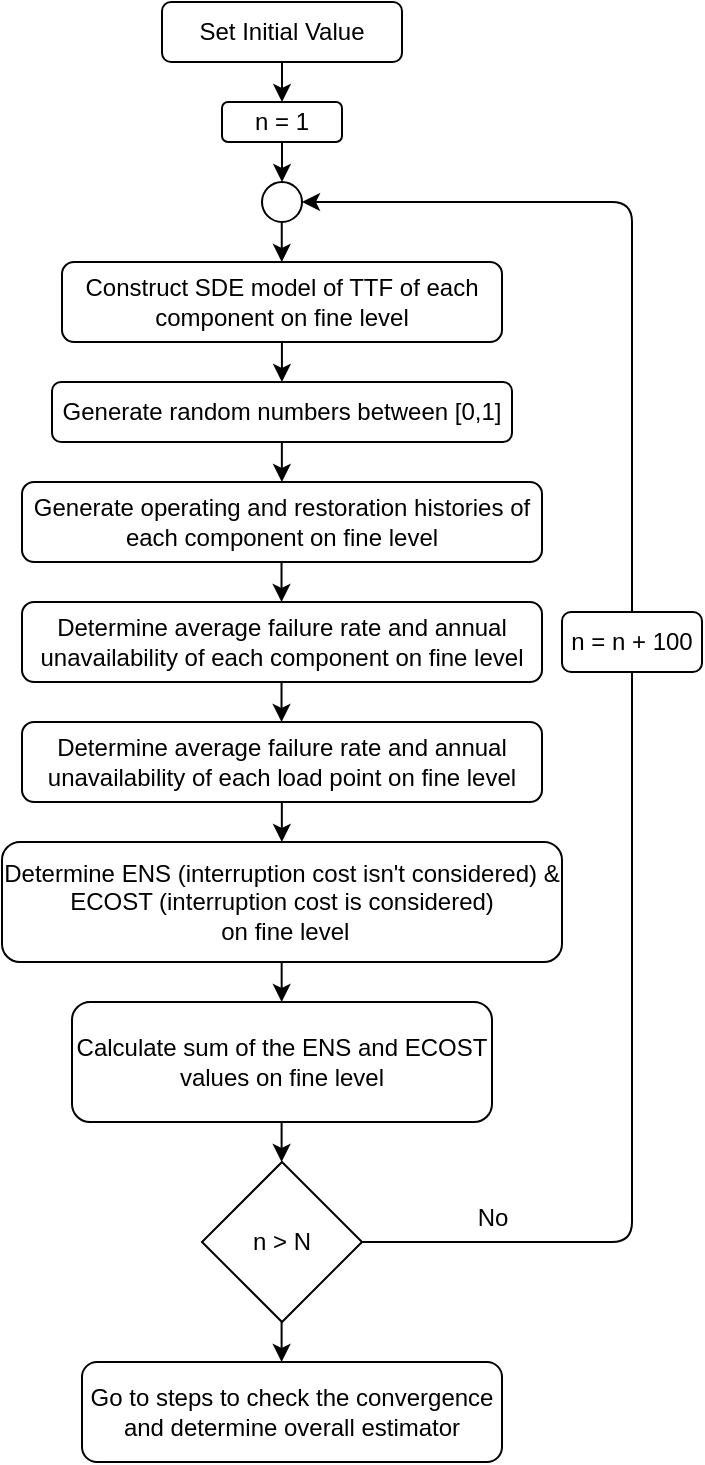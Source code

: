 <mxfile version="13.3.0" type="device"><diagram id="C5RBs43oDa-KdzZeNtuy" name="Page-1"><mxGraphModel dx="868" dy="1651" grid="1" gridSize="10" guides="1" tooltips="1" connect="1" arrows="1" fold="1" page="1" pageScale="1" pageWidth="827" pageHeight="1169" math="0" shadow="0"><root><mxCell id="WIyWlLk6GJQsqaUBKTNV-0"/><mxCell id="WIyWlLk6GJQsqaUBKTNV-1" parent="WIyWlLk6GJQsqaUBKTNV-0"/><mxCell id="WIyWlLk6GJQsqaUBKTNV-3" value="Set Initial Value" style="rounded=1;whiteSpace=wrap;html=1;fontSize=12;glass=0;strokeWidth=1;shadow=0;" parent="WIyWlLk6GJQsqaUBKTNV-1" vertex="1"><mxGeometry x="310" y="-920" width="120" height="30" as="geometry"/></mxCell><mxCell id="Z67B1LkC8v5g1Pz1lfXG-2" value="" style="endArrow=classic;html=1;exitX=0.5;exitY=1;exitDx=0;exitDy=0;" parent="WIyWlLk6GJQsqaUBKTNV-1" source="WIyWlLk6GJQsqaUBKTNV-3" edge="1"><mxGeometry width="50" height="50" relative="1" as="geometry"><mxPoint x="390" y="-700" as="sourcePoint"/><mxPoint x="370" y="-870" as="targetPoint"/></mxGeometry></mxCell><mxCell id="Z67B1LkC8v5g1Pz1lfXG-3" value="n = 1" style="rounded=1;whiteSpace=wrap;html=1;" parent="WIyWlLk6GJQsqaUBKTNV-1" vertex="1"><mxGeometry x="340" y="-870" width="60" height="20" as="geometry"/></mxCell><mxCell id="Z67B1LkC8v5g1Pz1lfXG-6" value="" style="endArrow=classic;html=1;exitX=0.5;exitY=1;exitDx=0;exitDy=0;" parent="WIyWlLk6GJQsqaUBKTNV-1" edge="1"><mxGeometry width="50" height="50" relative="1" as="geometry"><mxPoint x="370" y="-850" as="sourcePoint"/><mxPoint x="370" y="-830" as="targetPoint"/></mxGeometry></mxCell><mxCell id="Z67B1LkC8v5g1Pz1lfXG-7" value="&lt;div&gt;&lt;span&gt;Construct SDE model of TTF of each component on fine level&lt;/span&gt;&lt;/div&gt;" style="rounded=1;whiteSpace=wrap;html=1;align=center;" parent="WIyWlLk6GJQsqaUBKTNV-1" vertex="1"><mxGeometry x="260" y="-790" width="220" height="40" as="geometry"/></mxCell><mxCell id="Z67B1LkC8v5g1Pz1lfXG-8" value="" style="endArrow=classic;html=1;exitX=0.5;exitY=1;exitDx=0;exitDy=0;" parent="WIyWlLk6GJQsqaUBKTNV-1" edge="1"><mxGeometry width="50" height="50" relative="1" as="geometry"><mxPoint x="369.96" y="-750" as="sourcePoint"/><mxPoint x="369.96" y="-730" as="targetPoint"/></mxGeometry></mxCell><mxCell id="Z67B1LkC8v5g1Pz1lfXG-9" value="&lt;div&gt;&lt;span&gt;Generate random numbers between [0,1]&lt;/span&gt;&lt;/div&gt;" style="rounded=1;whiteSpace=wrap;html=1;align=center;" parent="WIyWlLk6GJQsqaUBKTNV-1" vertex="1"><mxGeometry x="255" y="-730" width="230" height="30" as="geometry"/></mxCell><mxCell id="Z67B1LkC8v5g1Pz1lfXG-15" value="" style="endArrow=classic;html=1;exitX=0.5;exitY=1;exitDx=0;exitDy=0;" parent="WIyWlLk6GJQsqaUBKTNV-1" edge="1"><mxGeometry width="50" height="50" relative="1" as="geometry"><mxPoint x="369.93" y="-700" as="sourcePoint"/><mxPoint x="369.93" y="-680" as="targetPoint"/></mxGeometry></mxCell><mxCell id="Z67B1LkC8v5g1Pz1lfXG-16" value="&lt;div&gt;&lt;span&gt;Generate operating and restoration histories of each component on fine level&lt;/span&gt;&lt;/div&gt;" style="rounded=1;whiteSpace=wrap;html=1;align=center;" parent="WIyWlLk6GJQsqaUBKTNV-1" vertex="1"><mxGeometry x="240" y="-680" width="260" height="40" as="geometry"/></mxCell><mxCell id="Z67B1LkC8v5g1Pz1lfXG-20" value="&lt;div&gt;&lt;span&gt;Determine average failure rate and annual unavailability of each component on fine level&lt;/span&gt;&lt;/div&gt;" style="rounded=1;whiteSpace=wrap;html=1;align=center;" parent="WIyWlLk6GJQsqaUBKTNV-1" vertex="1"><mxGeometry x="240" y="-620" width="260" height="40" as="geometry"/></mxCell><mxCell id="Z67B1LkC8v5g1Pz1lfXG-21" value="" style="endArrow=classic;html=1;exitX=0.5;exitY=1;exitDx=0;exitDy=0;" parent="WIyWlLk6GJQsqaUBKTNV-1" edge="1"><mxGeometry width="50" height="50" relative="1" as="geometry"><mxPoint x="369.76" y="-640.0" as="sourcePoint"/><mxPoint x="369.76" y="-620.0" as="targetPoint"/></mxGeometry></mxCell><mxCell id="Z67B1LkC8v5g1Pz1lfXG-22" value="&lt;div&gt;&lt;span&gt;Determine average failure rate and annual unavailability of each load point on fine level&lt;/span&gt;&lt;/div&gt;" style="rounded=1;whiteSpace=wrap;html=1;align=center;" parent="WIyWlLk6GJQsqaUBKTNV-1" vertex="1"><mxGeometry x="240" y="-560" width="260" height="40" as="geometry"/></mxCell><mxCell id="Z67B1LkC8v5g1Pz1lfXG-23" value="" style="endArrow=classic;html=1;exitX=0.5;exitY=1;exitDx=0;exitDy=0;" parent="WIyWlLk6GJQsqaUBKTNV-1" edge="1"><mxGeometry width="50" height="50" relative="1" as="geometry"><mxPoint x="369.76" y="-580" as="sourcePoint"/><mxPoint x="369.76" y="-560" as="targetPoint"/></mxGeometry></mxCell><mxCell id="Z67B1LkC8v5g1Pz1lfXG-25" value="Determine ENS (interruption cost isn't considered) &amp;amp; ECOST (interruption cost is considered)&lt;br&gt;&amp;nbsp;on fine level" style="rounded=1;whiteSpace=wrap;html=1;" parent="WIyWlLk6GJQsqaUBKTNV-1" vertex="1"><mxGeometry x="230" y="-500" width="280" height="60" as="geometry"/></mxCell><mxCell id="Z67B1LkC8v5g1Pz1lfXG-35" value="" style="endArrow=classic;html=1;exitX=0.5;exitY=1;exitDx=0;exitDy=0;" parent="WIyWlLk6GJQsqaUBKTNV-1" edge="1"><mxGeometry width="50" height="50" relative="1" as="geometry"><mxPoint x="369.92" y="-520" as="sourcePoint"/><mxPoint x="369.92" y="-500" as="targetPoint"/></mxGeometry></mxCell><mxCell id="Z67B1LkC8v5g1Pz1lfXG-36" value="" style="ellipse;whiteSpace=wrap;html=1;aspect=fixed;" parent="WIyWlLk6GJQsqaUBKTNV-1" vertex="1"><mxGeometry x="360" y="-830" width="20" height="20" as="geometry"/></mxCell><mxCell id="Z67B1LkC8v5g1Pz1lfXG-37" value="" style="endArrow=classic;html=1;exitX=0.5;exitY=1;exitDx=0;exitDy=0;" parent="WIyWlLk6GJQsqaUBKTNV-1" edge="1"><mxGeometry width="50" height="50" relative="1" as="geometry"><mxPoint x="369.88" y="-810" as="sourcePoint"/><mxPoint x="369.88" y="-790" as="targetPoint"/></mxGeometry></mxCell><mxCell id="Z67B1LkC8v5g1Pz1lfXG-38" value="n = n + 100" style="rounded=1;whiteSpace=wrap;html=1;" parent="WIyWlLk6GJQsqaUBKTNV-1" vertex="1"><mxGeometry x="510" y="-615" width="70" height="30" as="geometry"/></mxCell><mxCell id="Z67B1LkC8v5g1Pz1lfXG-44" value="" style="endArrow=classic;html=1;entryX=1;entryY=0.5;entryDx=0;entryDy=0;exitX=0.5;exitY=0;exitDx=0;exitDy=0;" parent="WIyWlLk6GJQsqaUBKTNV-1" source="Z67B1LkC8v5g1Pz1lfXG-38" target="Z67B1LkC8v5g1Pz1lfXG-36" edge="1"><mxGeometry width="50" height="50" relative="1" as="geometry"><mxPoint x="540" y="-620" as="sourcePoint"/><mxPoint x="520" y="-780" as="targetPoint"/><Array as="points"><mxPoint x="545" y="-820"/></Array></mxGeometry></mxCell><mxCell id="Z67B1LkC8v5g1Pz1lfXG-45" value="" style="endArrow=none;html=1;entryX=0.5;entryY=1;entryDx=0;entryDy=0;exitX=1;exitY=0.5;exitDx=0;exitDy=0;" parent="WIyWlLk6GJQsqaUBKTNV-1" source="Z67B1LkC8v5g1Pz1lfXG-48" target="Z67B1LkC8v5g1Pz1lfXG-38" edge="1"><mxGeometry width="50" height="50" relative="1" as="geometry"><mxPoint x="520" y="-515" as="sourcePoint"/><mxPoint x="570" y="-565" as="targetPoint"/><Array as="points"><mxPoint x="545" y="-300"/></Array></mxGeometry></mxCell><mxCell id="Z67B1LkC8v5g1Pz1lfXG-46" value="Calculate sum of the ENS and ECOST values on fine level" style="rounded=1;whiteSpace=wrap;html=1;" parent="WIyWlLk6GJQsqaUBKTNV-1" vertex="1"><mxGeometry x="265" y="-420" width="210" height="60" as="geometry"/></mxCell><mxCell id="Z67B1LkC8v5g1Pz1lfXG-47" value="" style="endArrow=classic;html=1;exitX=0.5;exitY=1;exitDx=0;exitDy=0;" parent="WIyWlLk6GJQsqaUBKTNV-1" edge="1"><mxGeometry width="50" height="50" relative="1" as="geometry"><mxPoint x="369.83" y="-440" as="sourcePoint"/><mxPoint x="369.83" y="-420" as="targetPoint"/></mxGeometry></mxCell><mxCell id="Z67B1LkC8v5g1Pz1lfXG-48" value="n &amp;gt; N" style="rhombus;whiteSpace=wrap;html=1;" parent="WIyWlLk6GJQsqaUBKTNV-1" vertex="1"><mxGeometry x="330" y="-340" width="80" height="80" as="geometry"/></mxCell><mxCell id="Z67B1LkC8v5g1Pz1lfXG-49" value="" style="endArrow=classic;html=1;exitX=0.5;exitY=1;exitDx=0;exitDy=0;" parent="WIyWlLk6GJQsqaUBKTNV-1" edge="1"><mxGeometry width="50" height="50" relative="1" as="geometry"><mxPoint x="369.8" y="-360" as="sourcePoint"/><mxPoint x="369.8" y="-340" as="targetPoint"/></mxGeometry></mxCell><mxCell id="Z67B1LkC8v5g1Pz1lfXG-50" value="No" style="text;html=1;align=center;verticalAlign=middle;resizable=0;points=[];autosize=1;" parent="WIyWlLk6GJQsqaUBKTNV-1" vertex="1"><mxGeometry x="460" y="-322" width="30" height="20" as="geometry"/></mxCell><mxCell id="Z67B1LkC8v5g1Pz1lfXG-51" value="&lt;div&gt;&lt;span&gt;Go to steps to check the convergence and determine overall estimator&lt;/span&gt;&lt;/div&gt;" style="rounded=1;whiteSpace=wrap;html=1;align=center;" parent="WIyWlLk6GJQsqaUBKTNV-1" vertex="1"><mxGeometry x="270" y="-240" width="210" height="50" as="geometry"/></mxCell><mxCell id="Z67B1LkC8v5g1Pz1lfXG-52" value="" style="endArrow=classic;html=1;exitX=0.5;exitY=1;exitDx=0;exitDy=0;" parent="WIyWlLk6GJQsqaUBKTNV-1" edge="1"><mxGeometry width="50" height="50" relative="1" as="geometry"><mxPoint x="369.8" y="-260" as="sourcePoint"/><mxPoint x="369.8" y="-240" as="targetPoint"/></mxGeometry></mxCell></root></mxGraphModel></diagram></mxfile>